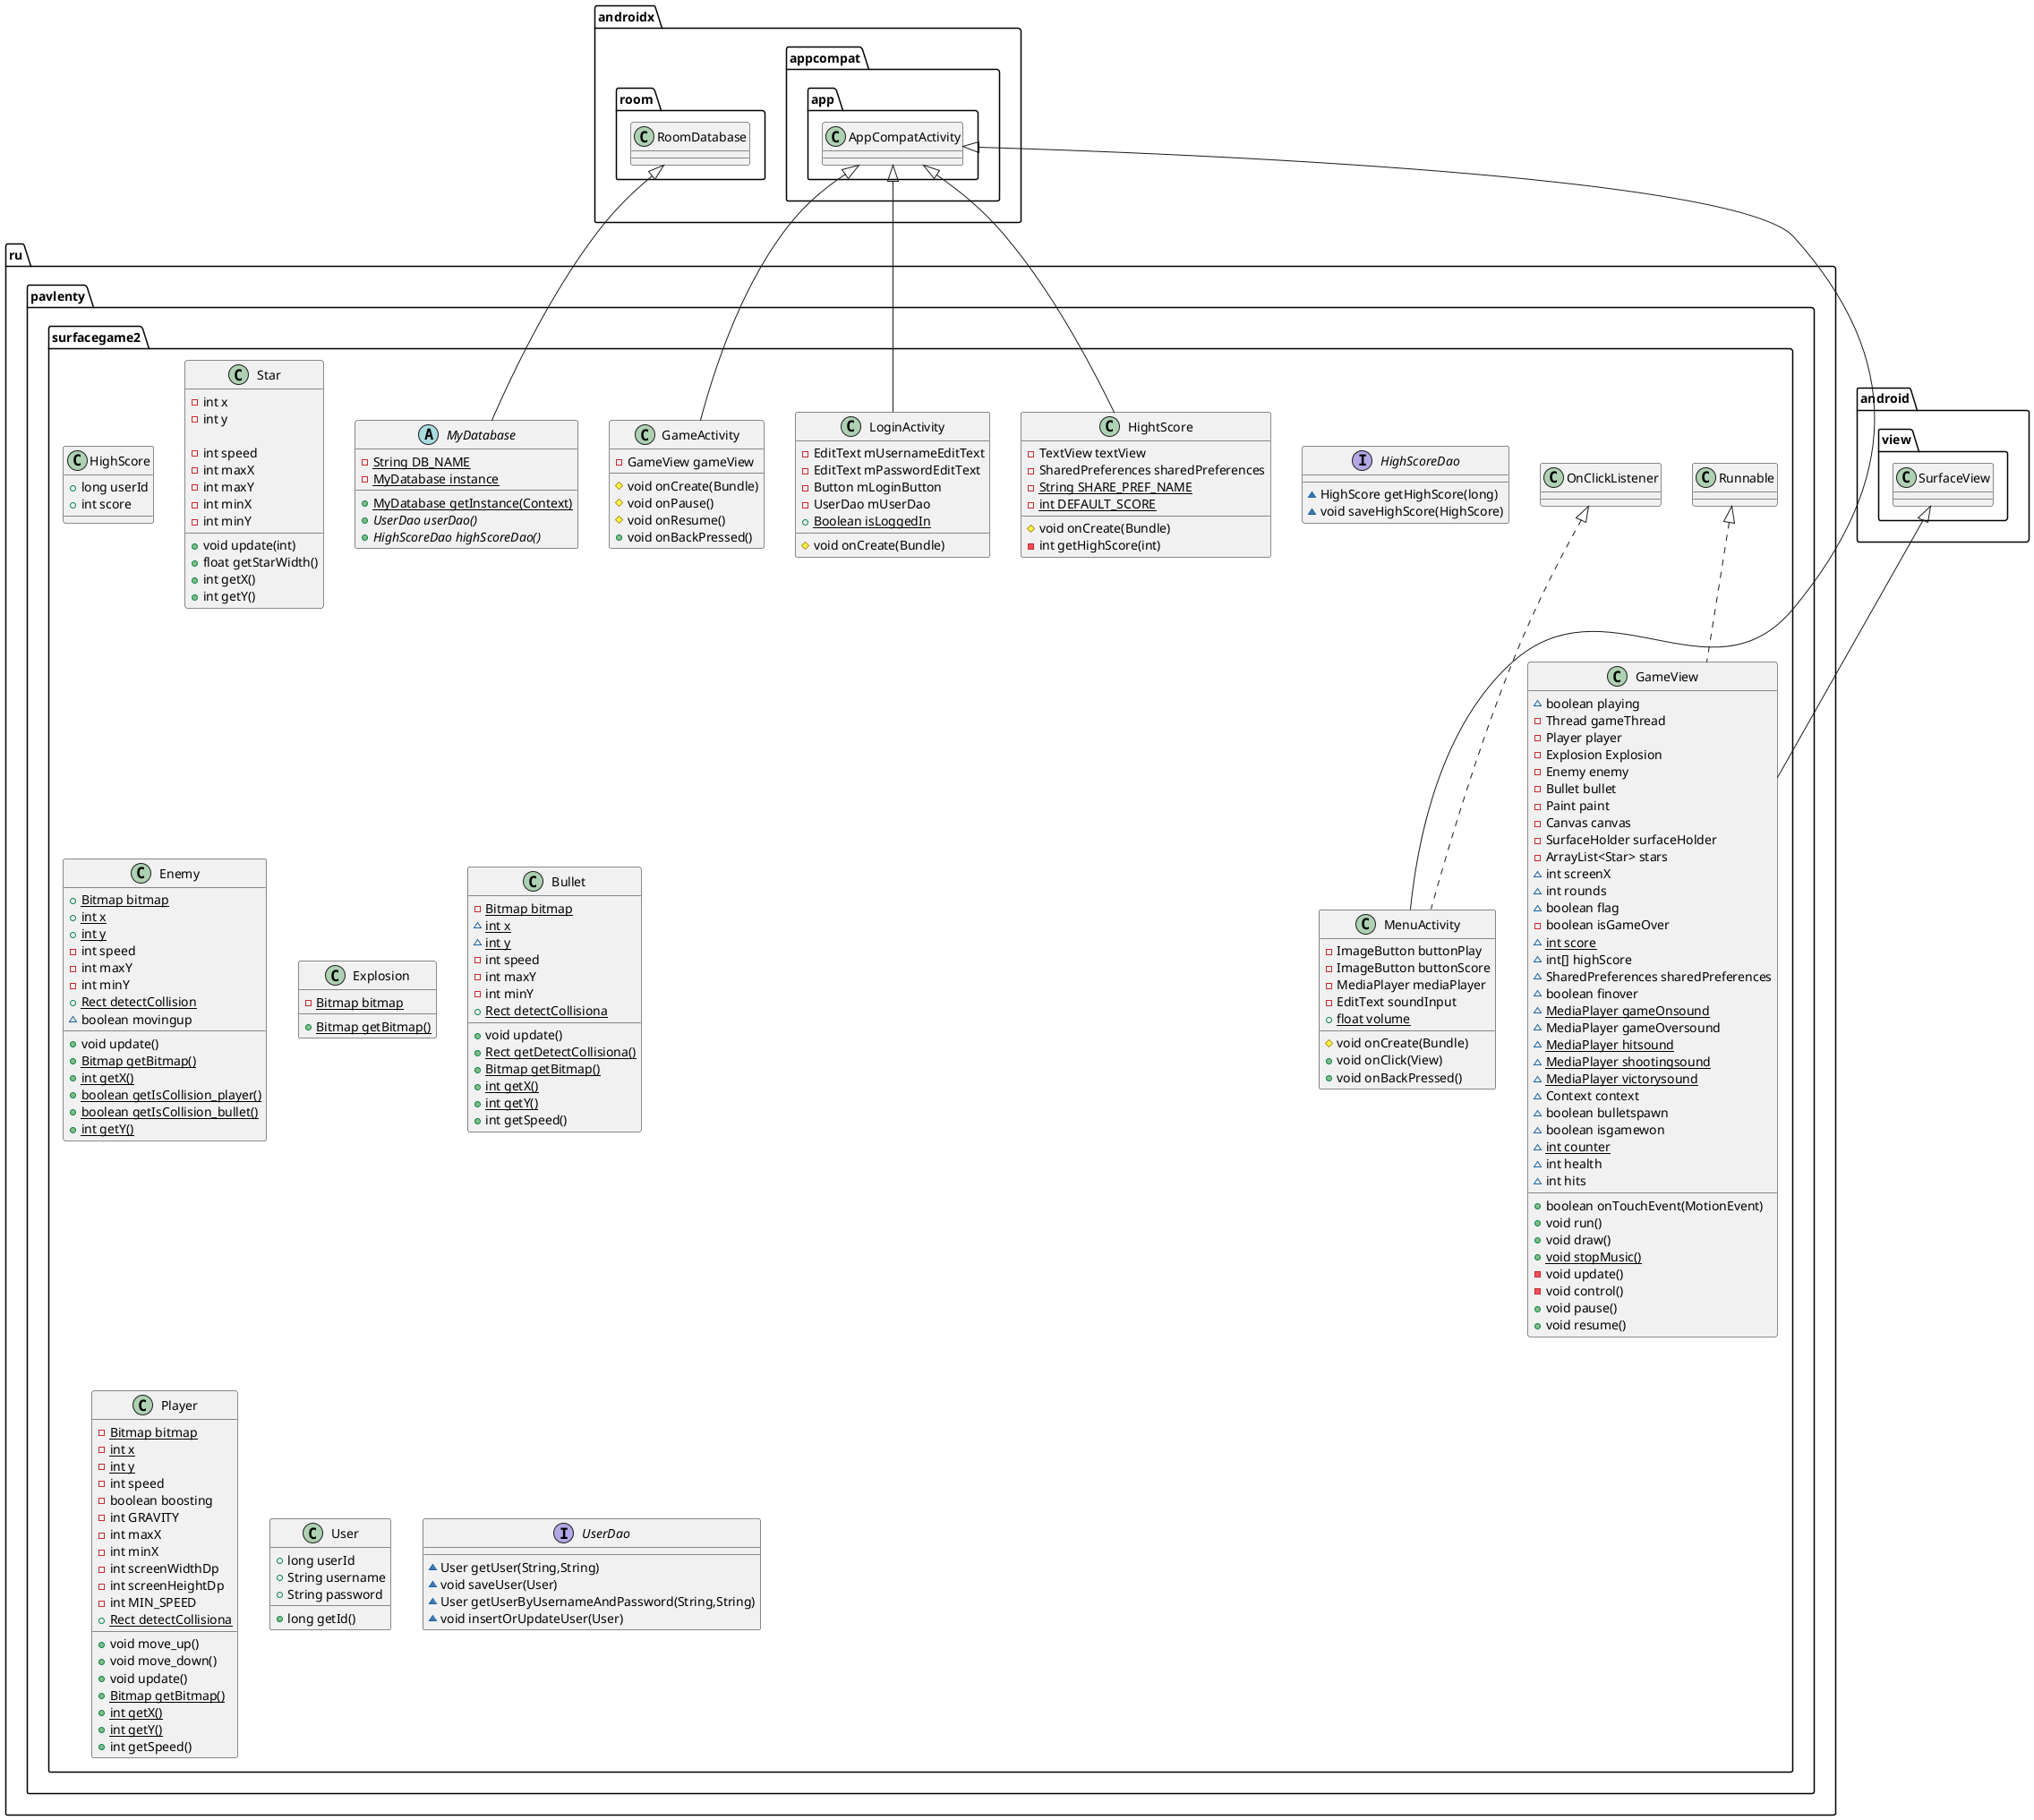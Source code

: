 @startuml
class ru.pavlenty.surfacegame2.HighScore {
+ long userId
+ int score
}
class ru.pavlenty.surfacegame2.LoginActivity {
- EditText mUsernameEditText
- EditText mPasswordEditText
- Button mLoginButton
- UserDao mUserDao
+ {static} Boolean isLoggedIn
# void onCreate(Bundle)
}
class ru.pavlenty.surfacegame2.Star {
- int x
- int y

- int speed
- int maxX
- int maxY
- int minX
- int minY
+ void update(int)
+ float getStarWidth()
+ int getX()
+ int getY()
}
class ru.pavlenty.surfacegame2.GameView {
~ boolean playing
- Thread gameThread
- Player player
- Explosion Explosion
- Enemy enemy
- Bullet bullet
- Paint paint
- Canvas canvas
- SurfaceHolder surfaceHolder
- ArrayList<Star> stars
~ int screenX
~ int rounds
~ boolean flag
- boolean isGameOver
~ {static} int score
~ int[] highScore
~ SharedPreferences sharedPreferences
~ boolean finover
~ {static} MediaPlayer gameOnsound
~ MediaPlayer gameOversound
~ {static} MediaPlayer hitsound
~ {static} MediaPlayer shootingsound
~ {static} MediaPlayer victorysound
~ Context context
~ boolean bulletspawn
~ boolean isgamewon
~ {static} int counter
~ int health
~ int hits
+ boolean onTouchEvent(MotionEvent)
+ void run()
+ void draw()
+ {static} void stopMusic()
- void update()
- void control()
+ void pause()
+ void resume()
}
class ru.pavlenty.surfacegame2.MenuActivity {
- ImageButton buttonPlay
- ImageButton buttonScore
- MediaPlayer mediaPlayer
- EditText soundInput
+ {static} float volume
# void onCreate(Bundle)
+ void onClick(View)
+ void onBackPressed()
}
interface ru.pavlenty.surfacegame2.HighScoreDao {
~ HighScore getHighScore(long)
~ void saveHighScore(HighScore)
}
class ru.pavlenty.surfacegame2.Enemy {
+ {static} Bitmap bitmap
+ {static} int x
+ {static} int y
- int speed
- int maxY
- int minY
+ {static} Rect detectCollision
~ boolean movingup
+ void update()
+ {static} Bitmap getBitmap()
+ {static} int getX()
+ {static} boolean getIsCollision_player()
+ {static} boolean getIsCollision_bullet()
+ {static} int getY()
}
class ru.pavlenty.surfacegame2.GameActivity {
- GameView gameView
# void onCreate(Bundle)
# void onPause()
# void onResume()
+ void onBackPressed()
}
class ru.pavlenty.surfacegame2.Explosion {
- {static} Bitmap bitmap
+ {static} Bitmap getBitmap()
}
class ru.pavlenty.surfacegame2.Bullet {
- {static} Bitmap bitmap
~ {static} int x
~ {static} int y
- int speed
- int maxY
- int minY
+ {static} Rect detectCollisiona
+ void update()
+ {static} Rect getDetectCollisiona()
+ {static} Bitmap getBitmap()
+ {static} int getX()
+ {static} int getY()
+ int getSpeed()
}
class ru.pavlenty.surfacegame2.Player {
- {static} Bitmap bitmap
- {static} int x
- {static} int y
- int speed
- boolean boosting
- int GRAVITY
- int maxX
- int minX
- int screenWidthDp
- int screenHeightDp
- int MIN_SPEED
+ {static} Rect detectCollisiona
+ void move_up()
+ void move_down()
+ void update()
+ {static} Bitmap getBitmap()
+ {static} int getX()
+ {static} int getY()
+ int getSpeed()
}
class ru.pavlenty.surfacegame2.User {
+ long userId
+ String username
+ String password
+ long getId()
}
class ru.pavlenty.surfacegame2.HightScore {
- TextView textView
- SharedPreferences sharedPreferences
- {static} String SHARE_PREF_NAME
- {static} int DEFAULT_SCORE
# void onCreate(Bundle)
- int getHighScore(int)
}
interface ru.pavlenty.surfacegame2.UserDao {
~ User getUser(String,String)
~ void saveUser(User)
~ User getUserByUsernameAndPassword(String,String)
~ void insertOrUpdateUser(User)
}
abstract class ru.pavlenty.surfacegame2.MyDatabase {
- {static} String DB_NAME
- {static} MyDatabase instance
+ {static} MyDatabase getInstance(Context)
+ {abstract}UserDao userDao()
+ {abstract}HighScoreDao highScoreDao()
}


androidx.appcompat.app.AppCompatActivity <|-- ru.pavlenty.surfacegame2.LoginActivity
ru.pavlenty.surfacegame2.Runnable <|.. ru.pavlenty.surfacegame2.GameView
android.view.SurfaceView <|-- ru.pavlenty.surfacegame2.GameView
ru.pavlenty.surfacegame2.OnClickListener <|.. ru.pavlenty.surfacegame2.MenuActivity
androidx.appcompat.app.AppCompatActivity <|-- ru.pavlenty.surfacegame2.MenuActivity
androidx.appcompat.app.AppCompatActivity <|-- ru.pavlenty.surfacegame2.GameActivity
androidx.appcompat.app.AppCompatActivity <|-- ru.pavlenty.surfacegame2.HightScore
androidx.room.RoomDatabase <|-- ru.pavlenty.surfacegame2.MyDatabase
@enduml